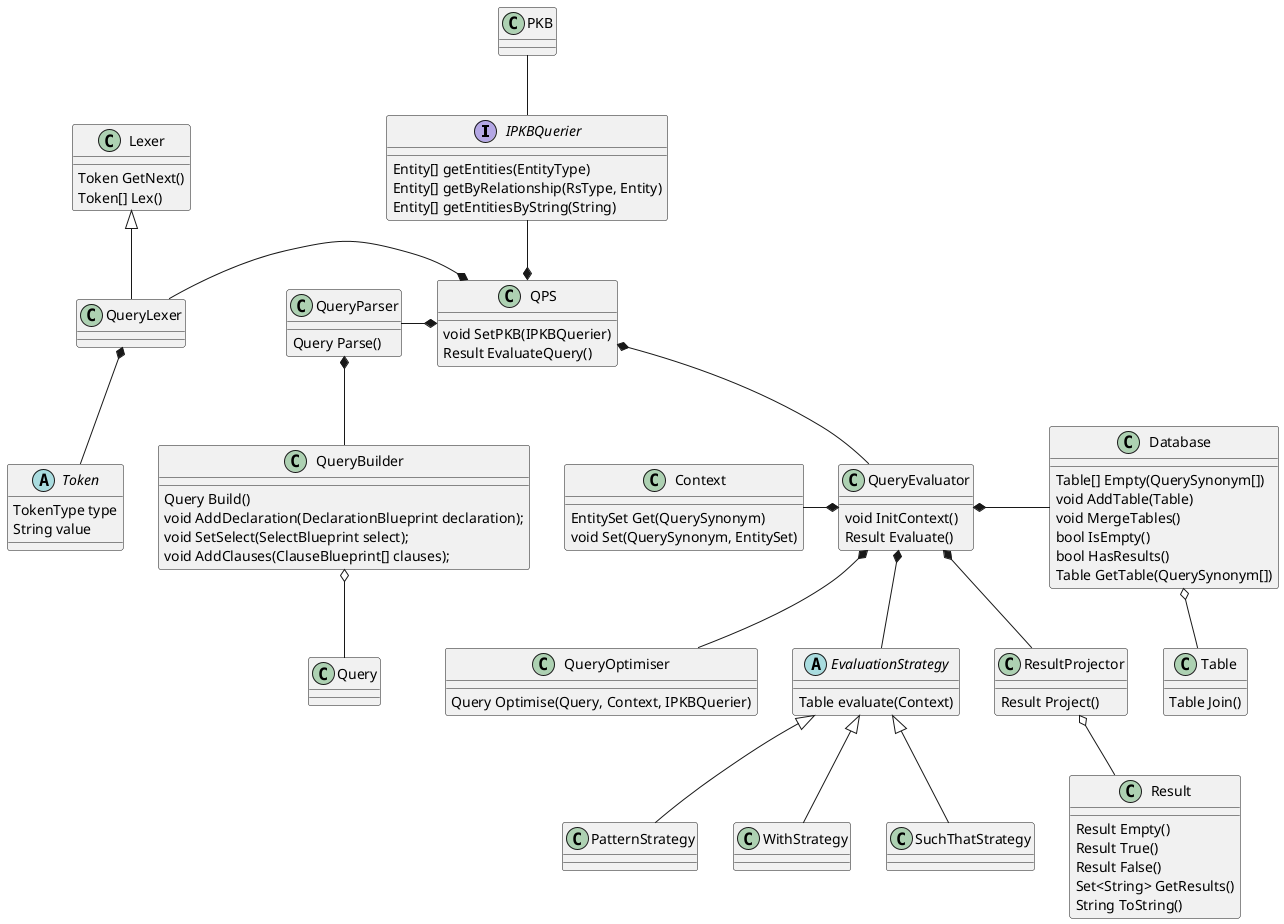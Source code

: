 @startuml

interface IPKBQuerier {
    Entity[] getEntities(EntityType)
    Entity[] getByRelationship(RsType, Entity)
    Entity[] getEntitiesByString(String)
}

class QPS {
    void SetPKB(IPKBQuerier)
	Result EvaluateQuery()
}

abstract class  "Token" {
    TokenType type
    String value
}

class Lexer {
	Token GetNext()
    Token[] Lex()
}

class QueryLexer {
}

class QueryParser {
	Query Parse()
}

class QueryBuilder {
	Query Build()
	void AddDeclaration(DeclarationBlueprint declaration);
    void SetSelect(SelectBlueprint select);
    void AddClauses(ClauseBlueprint[] clauses);
}

class QueryEvaluator {
    void InitContext()
	Result Evaluate()
}

class Context {
    EntitySet Get(QuerySynonym)
    void Set(QuerySynonym, EntitySet)
}

class Database {
    Table[] Empty(QuerySynonym[])
    void AddTable(Table)
    void MergeTables()
    bool IsEmpty()
    bool HasResults()
    Table GetTable(QuerySynonym[])
}

class Table {
	Table Join()
}

abstract class "EvaluationStrategy" {
    Table evaluate(Context)
}
class SuchThatStrategy
class PatternStrategy
class WithStrategy

class ResultProjector {
    Result Project()
}

class QueryOptimiser {
    Query Optimise(Query, Context, IPKBQuerier)
}

class Result {
    Result Empty()
    Result True()
    Result False()
    Set<String> GetResults()
    String ToString()
}

PKB -down- IPKBQuerier

QPS *-up- IPKBQuerier
QPS *-left- QueryParser
QPS *-left- QueryLexer
QPS *-down- QueryEvaluator


Lexer <|-down- QueryLexer
QueryLexer *-down- Token
QueryParser *-down- QueryBuilder

QueryEvaluator *-left- Context
QueryEvaluator *-right- Database
QueryEvaluator *-down- QueryOptimiser
QueryEvaluator *-down- EvaluationStrategy
QueryBuilder o-down- Query

QueryEvaluator *-down- ResultProjector

Database o-down- Table

ResultProjector o-down- Result

SuchThatStrategy -up-|> EvaluationStrategy
PatternStrategy -up-|> EvaluationStrategy
WithStrategy -up-|> EvaluationStrategy

@enduml